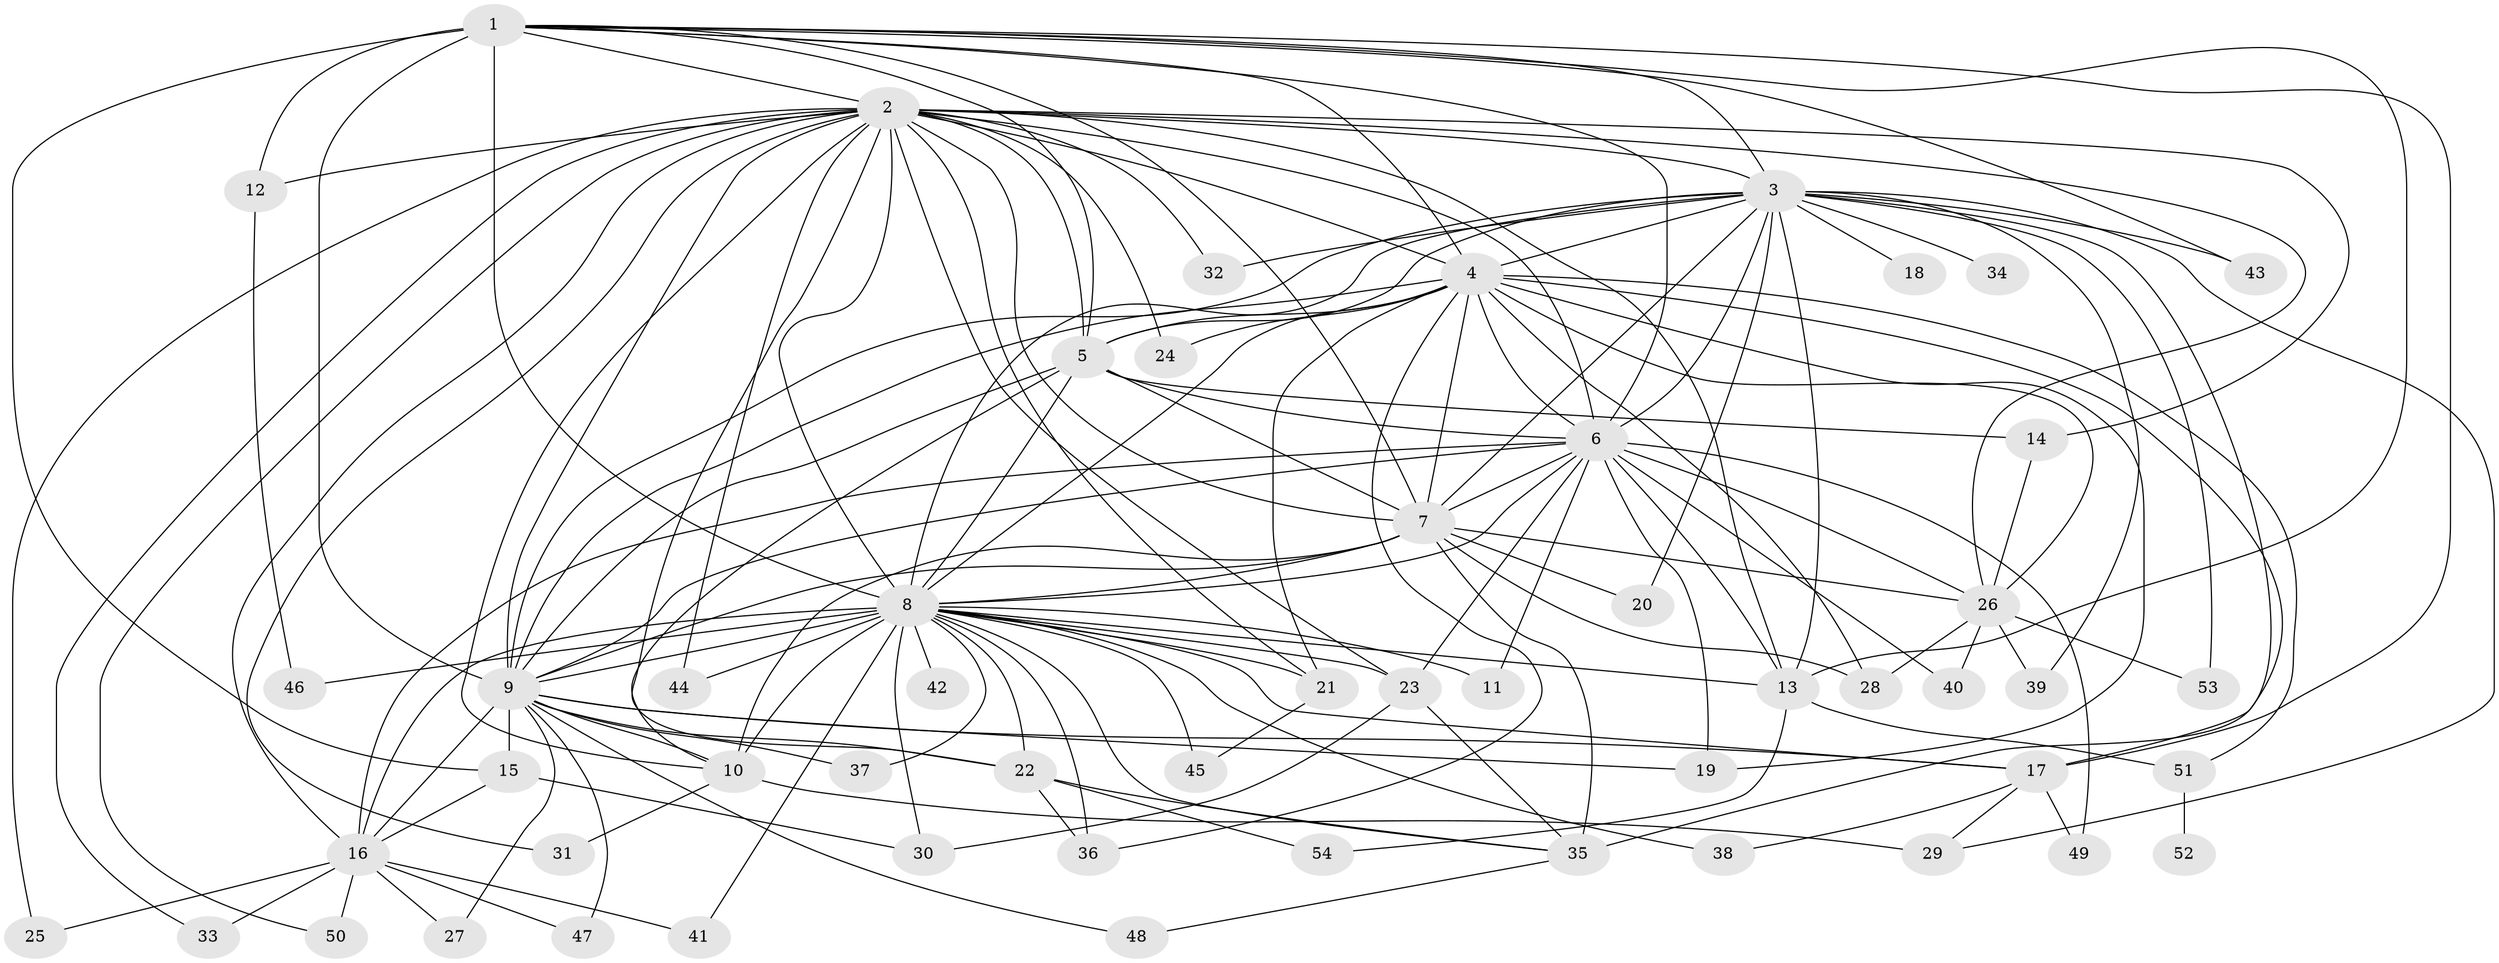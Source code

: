 // original degree distribution, {28: 0.009259259259259259, 29: 0.009259259259259259, 24: 0.018518518518518517, 20: 0.037037037037037035, 13: 0.009259259259259259, 18: 0.009259259259259259, 6: 0.027777777777777776, 2: 0.5555555555555556, 3: 0.21296296296296297, 4: 0.08333333333333333, 10: 0.009259259259259259, 8: 0.009259259259259259, 5: 0.009259259259259259}
// Generated by graph-tools (version 1.1) at 2025/35/03/09/25 02:35:10]
// undirected, 54 vertices, 147 edges
graph export_dot {
graph [start="1"]
  node [color=gray90,style=filled];
  1;
  2;
  3;
  4;
  5;
  6;
  7;
  8;
  9;
  10;
  11;
  12;
  13;
  14;
  15;
  16;
  17;
  18;
  19;
  20;
  21;
  22;
  23;
  24;
  25;
  26;
  27;
  28;
  29;
  30;
  31;
  32;
  33;
  34;
  35;
  36;
  37;
  38;
  39;
  40;
  41;
  42;
  43;
  44;
  45;
  46;
  47;
  48;
  49;
  50;
  51;
  52;
  53;
  54;
  1 -- 2 [weight=2.0];
  1 -- 3 [weight=2.0];
  1 -- 4 [weight=3.0];
  1 -- 5 [weight=2.0];
  1 -- 6 [weight=3.0];
  1 -- 7 [weight=3.0];
  1 -- 8 [weight=16.0];
  1 -- 9 [weight=3.0];
  1 -- 12 [weight=3.0];
  1 -- 13 [weight=1.0];
  1 -- 15 [weight=1.0];
  1 -- 17 [weight=2.0];
  1 -- 43 [weight=1.0];
  2 -- 3 [weight=1.0];
  2 -- 4 [weight=1.0];
  2 -- 5 [weight=1.0];
  2 -- 6 [weight=1.0];
  2 -- 7 [weight=1.0];
  2 -- 8 [weight=2.0];
  2 -- 9 [weight=3.0];
  2 -- 10 [weight=1.0];
  2 -- 12 [weight=1.0];
  2 -- 13 [weight=1.0];
  2 -- 14 [weight=1.0];
  2 -- 16 [weight=1.0];
  2 -- 21 [weight=2.0];
  2 -- 22 [weight=1.0];
  2 -- 23 [weight=1.0];
  2 -- 24 [weight=1.0];
  2 -- 25 [weight=1.0];
  2 -- 26 [weight=1.0];
  2 -- 31 [weight=1.0];
  2 -- 32 [weight=1.0];
  2 -- 33 [weight=1.0];
  2 -- 44 [weight=1.0];
  2 -- 50 [weight=1.0];
  3 -- 4 [weight=1.0];
  3 -- 5 [weight=2.0];
  3 -- 6 [weight=1.0];
  3 -- 7 [weight=1.0];
  3 -- 8 [weight=2.0];
  3 -- 9 [weight=1.0];
  3 -- 13 [weight=2.0];
  3 -- 18 [weight=1.0];
  3 -- 20 [weight=1.0];
  3 -- 29 [weight=1.0];
  3 -- 32 [weight=1.0];
  3 -- 34 [weight=1.0];
  3 -- 35 [weight=1.0];
  3 -- 39 [weight=1.0];
  3 -- 43 [weight=1.0];
  3 -- 53 [weight=1.0];
  4 -- 5 [weight=1.0];
  4 -- 6 [weight=1.0];
  4 -- 7 [weight=2.0];
  4 -- 8 [weight=2.0];
  4 -- 9 [weight=1.0];
  4 -- 17 [weight=1.0];
  4 -- 19 [weight=1.0];
  4 -- 21 [weight=1.0];
  4 -- 24 [weight=1.0];
  4 -- 26 [weight=1.0];
  4 -- 28 [weight=1.0];
  4 -- 36 [weight=1.0];
  4 -- 51 [weight=1.0];
  5 -- 6 [weight=1.0];
  5 -- 7 [weight=1.0];
  5 -- 8 [weight=1.0];
  5 -- 9 [weight=2.0];
  5 -- 10 [weight=1.0];
  5 -- 14 [weight=1.0];
  6 -- 7 [weight=1.0];
  6 -- 8 [weight=3.0];
  6 -- 9 [weight=1.0];
  6 -- 11 [weight=1.0];
  6 -- 13 [weight=1.0];
  6 -- 16 [weight=1.0];
  6 -- 19 [weight=1.0];
  6 -- 23 [weight=1.0];
  6 -- 26 [weight=1.0];
  6 -- 40 [weight=1.0];
  6 -- 49 [weight=1.0];
  7 -- 8 [weight=1.0];
  7 -- 9 [weight=2.0];
  7 -- 10 [weight=1.0];
  7 -- 20 [weight=2.0];
  7 -- 26 [weight=1.0];
  7 -- 28 [weight=1.0];
  7 -- 35 [weight=4.0];
  8 -- 9 [weight=2.0];
  8 -- 10 [weight=1.0];
  8 -- 11 [weight=1.0];
  8 -- 13 [weight=1.0];
  8 -- 16 [weight=1.0];
  8 -- 17 [weight=2.0];
  8 -- 21 [weight=1.0];
  8 -- 22 [weight=1.0];
  8 -- 23 [weight=1.0];
  8 -- 30 [weight=1.0];
  8 -- 35 [weight=2.0];
  8 -- 36 [weight=2.0];
  8 -- 37 [weight=1.0];
  8 -- 38 [weight=1.0];
  8 -- 41 [weight=1.0];
  8 -- 42 [weight=1.0];
  8 -- 44 [weight=1.0];
  8 -- 45 [weight=1.0];
  8 -- 46 [weight=1.0];
  9 -- 10 [weight=1.0];
  9 -- 15 [weight=1.0];
  9 -- 16 [weight=1.0];
  9 -- 17 [weight=1.0];
  9 -- 19 [weight=1.0];
  9 -- 22 [weight=1.0];
  9 -- 27 [weight=1.0];
  9 -- 37 [weight=1.0];
  9 -- 47 [weight=1.0];
  9 -- 48 [weight=1.0];
  10 -- 29 [weight=2.0];
  10 -- 31 [weight=1.0];
  12 -- 46 [weight=1.0];
  13 -- 51 [weight=1.0];
  13 -- 54 [weight=1.0];
  14 -- 26 [weight=1.0];
  15 -- 16 [weight=1.0];
  15 -- 30 [weight=1.0];
  16 -- 25 [weight=1.0];
  16 -- 27 [weight=1.0];
  16 -- 33 [weight=1.0];
  16 -- 41 [weight=1.0];
  16 -- 47 [weight=1.0];
  16 -- 50 [weight=1.0];
  17 -- 29 [weight=1.0];
  17 -- 38 [weight=1.0];
  17 -- 49 [weight=1.0];
  21 -- 45 [weight=1.0];
  22 -- 35 [weight=1.0];
  22 -- 36 [weight=1.0];
  22 -- 54 [weight=1.0];
  23 -- 30 [weight=1.0];
  23 -- 35 [weight=1.0];
  26 -- 28 [weight=1.0];
  26 -- 39 [weight=1.0];
  26 -- 40 [weight=1.0];
  26 -- 53 [weight=1.0];
  35 -- 48 [weight=1.0];
  51 -- 52 [weight=1.0];
}
